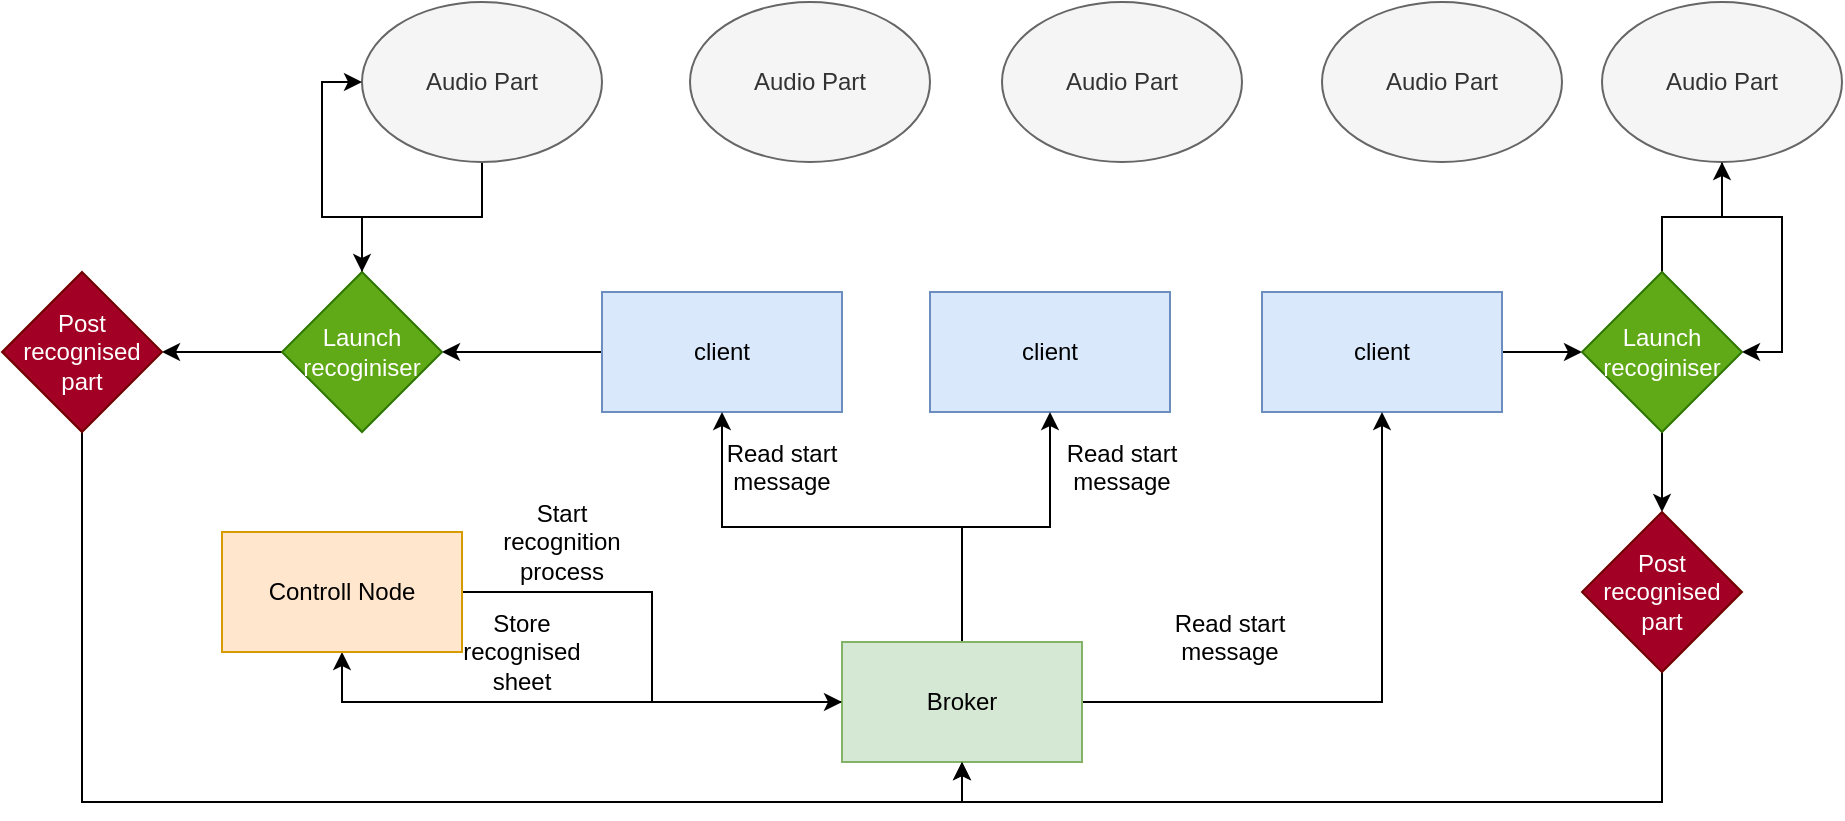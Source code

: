 <mxfile version="24.7.14">
  <diagram name="Page-1" id="xXbXhviyOrBce3a_dLEJ">
    <mxGraphModel dx="2140" dy="653" grid="1" gridSize="10" guides="1" tooltips="1" connect="1" arrows="1" fold="1" page="1" pageScale="1" pageWidth="827" pageHeight="1169" math="0" shadow="0">
      <root>
        <mxCell id="0" />
        <mxCell id="1" parent="0" />
        <mxCell id="6WYc1Q-pi8hKk1SLj2NP-27" style="edgeStyle=orthogonalEdgeStyle;rounded=0;orthogonalLoop=1;jettySize=auto;html=1;" parent="1" source="6WYc1Q-pi8hKk1SLj2NP-1" target="6WYc1Q-pi8hKk1SLj2NP-28" edge="1">
          <mxGeometry relative="1" as="geometry">
            <mxPoint x="180" y="195" as="targetPoint" />
          </mxGeometry>
        </mxCell>
        <mxCell id="6WYc1Q-pi8hKk1SLj2NP-1" value="client" style="rounded=0;whiteSpace=wrap;html=1;fillColor=#dae8fc;strokeColor=#6c8ebf;" parent="1" vertex="1">
          <mxGeometry x="250" y="165" width="120" height="60" as="geometry" />
        </mxCell>
        <mxCell id="6WYc1Q-pi8hKk1SLj2NP-32" style="edgeStyle=orthogonalEdgeStyle;rounded=0;orthogonalLoop=1;jettySize=auto;html=1;entryX=0;entryY=0.5;entryDx=0;entryDy=0;" parent="1" source="6WYc1Q-pi8hKk1SLj2NP-2" target="6WYc1Q-pi8hKk1SLj2NP-31" edge="1">
          <mxGeometry relative="1" as="geometry" />
        </mxCell>
        <mxCell id="6WYc1Q-pi8hKk1SLj2NP-2" value="client" style="rounded=0;whiteSpace=wrap;html=1;fillColor=#dae8fc;strokeColor=#6c8ebf;" parent="1" vertex="1">
          <mxGeometry x="580" y="165" width="120" height="60" as="geometry" />
        </mxCell>
        <mxCell id="6WYc1Q-pi8hKk1SLj2NP-3" value="client" style="rounded=0;whiteSpace=wrap;html=1;fillColor=#dae8fc;strokeColor=#6c8ebf;" parent="1" vertex="1">
          <mxGeometry x="414" y="165" width="120" height="60" as="geometry" />
        </mxCell>
        <mxCell id="6WYc1Q-pi8hKk1SLj2NP-20" style="edgeStyle=orthogonalEdgeStyle;rounded=0;orthogonalLoop=1;jettySize=auto;html=1;" parent="1" source="6WYc1Q-pi8hKk1SLj2NP-4" target="6WYc1Q-pi8hKk1SLj2NP-1" edge="1">
          <mxGeometry relative="1" as="geometry" />
        </mxCell>
        <mxCell id="6WYc1Q-pi8hKk1SLj2NP-21" style="edgeStyle=orthogonalEdgeStyle;rounded=0;orthogonalLoop=1;jettySize=auto;html=1;entryX=0.5;entryY=1;entryDx=0;entryDy=0;" parent="1" source="6WYc1Q-pi8hKk1SLj2NP-4" target="6WYc1Q-pi8hKk1SLj2NP-3" edge="1">
          <mxGeometry relative="1" as="geometry" />
        </mxCell>
        <mxCell id="6WYc1Q-pi8hKk1SLj2NP-22" style="edgeStyle=orthogonalEdgeStyle;rounded=0;orthogonalLoop=1;jettySize=auto;html=1;" parent="1" source="6WYc1Q-pi8hKk1SLj2NP-4" target="6WYc1Q-pi8hKk1SLj2NP-2" edge="1">
          <mxGeometry relative="1" as="geometry" />
        </mxCell>
        <mxCell id="BtrkUjkgntKWPuiUZITq-1" style="edgeStyle=orthogonalEdgeStyle;rounded=0;orthogonalLoop=1;jettySize=auto;html=1;entryX=0.5;entryY=1;entryDx=0;entryDy=0;" edge="1" parent="1" source="6WYc1Q-pi8hKk1SLj2NP-4" target="6WYc1Q-pi8hKk1SLj2NP-5">
          <mxGeometry relative="1" as="geometry" />
        </mxCell>
        <mxCell id="6WYc1Q-pi8hKk1SLj2NP-4" value="Broker" style="rounded=0;whiteSpace=wrap;html=1;fillColor=#d5e8d4;strokeColor=#82b366;" parent="1" vertex="1">
          <mxGeometry x="370" y="340" width="120" height="60" as="geometry" />
        </mxCell>
        <mxCell id="6WYc1Q-pi8hKk1SLj2NP-18" style="edgeStyle=orthogonalEdgeStyle;rounded=0;orthogonalLoop=1;jettySize=auto;html=1;entryX=0;entryY=0.5;entryDx=0;entryDy=0;" parent="1" source="6WYc1Q-pi8hKk1SLj2NP-5" target="6WYc1Q-pi8hKk1SLj2NP-4" edge="1">
          <mxGeometry relative="1" as="geometry" />
        </mxCell>
        <mxCell id="6WYc1Q-pi8hKk1SLj2NP-5" value="Controll Node" style="rounded=0;whiteSpace=wrap;html=1;fillColor=#ffe6cc;strokeColor=#d79b00;" parent="1" vertex="1">
          <mxGeometry x="60" y="285" width="120" height="60" as="geometry" />
        </mxCell>
        <mxCell id="6WYc1Q-pi8hKk1SLj2NP-30" style="edgeStyle=orthogonalEdgeStyle;rounded=0;orthogonalLoop=1;jettySize=auto;html=1;entryX=0.5;entryY=0;entryDx=0;entryDy=0;" parent="1" source="6WYc1Q-pi8hKk1SLj2NP-7" target="6WYc1Q-pi8hKk1SLj2NP-28" edge="1">
          <mxGeometry relative="1" as="geometry" />
        </mxCell>
        <mxCell id="6WYc1Q-pi8hKk1SLj2NP-7" value="Audio Part" style="ellipse;whiteSpace=wrap;html=1;fillColor=#f5f5f5;fontColor=#333333;strokeColor=#666666;" parent="1" vertex="1">
          <mxGeometry x="130" y="20" width="120" height="80" as="geometry" />
        </mxCell>
        <mxCell id="6WYc1Q-pi8hKk1SLj2NP-14" value="Audio Part" style="ellipse;whiteSpace=wrap;html=1;fillColor=#f5f5f5;fontColor=#333333;strokeColor=#666666;" parent="1" vertex="1">
          <mxGeometry x="294" y="20" width="120" height="80" as="geometry" />
        </mxCell>
        <mxCell id="6WYc1Q-pi8hKk1SLj2NP-15" value="Audio Part" style="ellipse;whiteSpace=wrap;html=1;fillColor=#f5f5f5;fontColor=#333333;strokeColor=#666666;" parent="1" vertex="1">
          <mxGeometry x="450" y="20" width="120" height="80" as="geometry" />
        </mxCell>
        <mxCell id="6WYc1Q-pi8hKk1SLj2NP-16" value="Audio Part" style="ellipse;whiteSpace=wrap;html=1;fillColor=#f5f5f5;fontColor=#333333;strokeColor=#666666;" parent="1" vertex="1">
          <mxGeometry x="610" y="20" width="120" height="80" as="geometry" />
        </mxCell>
        <mxCell id="6WYc1Q-pi8hKk1SLj2NP-34" style="edgeStyle=orthogonalEdgeStyle;rounded=0;orthogonalLoop=1;jettySize=auto;html=1;entryX=1;entryY=0.5;entryDx=0;entryDy=0;" parent="1" source="6WYc1Q-pi8hKk1SLj2NP-17" target="6WYc1Q-pi8hKk1SLj2NP-31" edge="1">
          <mxGeometry relative="1" as="geometry" />
        </mxCell>
        <mxCell id="6WYc1Q-pi8hKk1SLj2NP-17" value="Audio Part" style="ellipse;whiteSpace=wrap;html=1;fillColor=#f5f5f5;fontColor=#333333;strokeColor=#666666;" parent="1" vertex="1">
          <mxGeometry x="750" y="20" width="120" height="80" as="geometry" />
        </mxCell>
        <mxCell id="6WYc1Q-pi8hKk1SLj2NP-19" value="Start recognition process" style="text;html=1;align=center;verticalAlign=middle;whiteSpace=wrap;rounded=0;" parent="1" vertex="1">
          <mxGeometry x="200" y="275" width="60" height="30" as="geometry" />
        </mxCell>
        <mxCell id="6WYc1Q-pi8hKk1SLj2NP-23" value="Read start message&lt;div&gt;&lt;br&gt;&lt;/div&gt;" style="text;html=1;align=center;verticalAlign=middle;whiteSpace=wrap;rounded=0;" parent="1" vertex="1">
          <mxGeometry x="534" y="330" width="60" height="30" as="geometry" />
        </mxCell>
        <mxCell id="6WYc1Q-pi8hKk1SLj2NP-24" value="Read start message&lt;div&gt;&lt;br&gt;&lt;/div&gt;" style="text;html=1;align=center;verticalAlign=middle;whiteSpace=wrap;rounded=0;" parent="1" vertex="1">
          <mxGeometry x="480" y="245" width="60" height="30" as="geometry" />
        </mxCell>
        <mxCell id="6WYc1Q-pi8hKk1SLj2NP-25" value="Read start message&lt;div&gt;&lt;br&gt;&lt;/div&gt;" style="text;html=1;align=center;verticalAlign=middle;whiteSpace=wrap;rounded=0;" parent="1" vertex="1">
          <mxGeometry x="310" y="245" width="60" height="30" as="geometry" />
        </mxCell>
        <mxCell id="6WYc1Q-pi8hKk1SLj2NP-29" style="edgeStyle=orthogonalEdgeStyle;rounded=0;orthogonalLoop=1;jettySize=auto;html=1;entryX=0;entryY=0.5;entryDx=0;entryDy=0;" parent="1" source="6WYc1Q-pi8hKk1SLj2NP-28" target="6WYc1Q-pi8hKk1SLj2NP-7" edge="1">
          <mxGeometry relative="1" as="geometry" />
        </mxCell>
        <mxCell id="6WYc1Q-pi8hKk1SLj2NP-40" style="edgeStyle=orthogonalEdgeStyle;rounded=0;orthogonalLoop=1;jettySize=auto;html=1;entryX=1;entryY=0.5;entryDx=0;entryDy=0;" parent="1" source="6WYc1Q-pi8hKk1SLj2NP-28" target="6WYc1Q-pi8hKk1SLj2NP-39" edge="1">
          <mxGeometry relative="1" as="geometry" />
        </mxCell>
        <mxCell id="6WYc1Q-pi8hKk1SLj2NP-28" value="Launch recoginiser" style="rhombus;whiteSpace=wrap;html=1;fillColor=#60a917;fontColor=#ffffff;strokeColor=#2D7600;" parent="1" vertex="1">
          <mxGeometry x="90" y="155" width="80" height="80" as="geometry" />
        </mxCell>
        <mxCell id="6WYc1Q-pi8hKk1SLj2NP-33" style="edgeStyle=orthogonalEdgeStyle;rounded=0;orthogonalLoop=1;jettySize=auto;html=1;" parent="1" source="6WYc1Q-pi8hKk1SLj2NP-31" target="6WYc1Q-pi8hKk1SLj2NP-17" edge="1">
          <mxGeometry relative="1" as="geometry" />
        </mxCell>
        <mxCell id="6WYc1Q-pi8hKk1SLj2NP-37" style="edgeStyle=orthogonalEdgeStyle;rounded=0;orthogonalLoop=1;jettySize=auto;html=1;entryX=0.5;entryY=0;entryDx=0;entryDy=0;" parent="1" source="6WYc1Q-pi8hKk1SLj2NP-31" target="6WYc1Q-pi8hKk1SLj2NP-36" edge="1">
          <mxGeometry relative="1" as="geometry" />
        </mxCell>
        <mxCell id="6WYc1Q-pi8hKk1SLj2NP-31" value="Launch recoginiser" style="rhombus;whiteSpace=wrap;html=1;fillColor=#60a917;fontColor=#ffffff;strokeColor=#2D7600;" parent="1" vertex="1">
          <mxGeometry x="740" y="155" width="80" height="80" as="geometry" />
        </mxCell>
        <mxCell id="6WYc1Q-pi8hKk1SLj2NP-38" style="edgeStyle=orthogonalEdgeStyle;rounded=0;orthogonalLoop=1;jettySize=auto;html=1;entryX=0.5;entryY=1;entryDx=0;entryDy=0;" parent="1" source="6WYc1Q-pi8hKk1SLj2NP-36" target="6WYc1Q-pi8hKk1SLj2NP-4" edge="1">
          <mxGeometry relative="1" as="geometry">
            <Array as="points">
              <mxPoint x="780" y="420" />
              <mxPoint x="430" y="420" />
            </Array>
          </mxGeometry>
        </mxCell>
        <mxCell id="6WYc1Q-pi8hKk1SLj2NP-36" value="Post recognised part" style="rhombus;whiteSpace=wrap;html=1;fillColor=#a20025;fontColor=#ffffff;strokeColor=#6F0000;" parent="1" vertex="1">
          <mxGeometry x="740" y="275" width="80" height="80" as="geometry" />
        </mxCell>
        <mxCell id="6WYc1Q-pi8hKk1SLj2NP-41" style="edgeStyle=orthogonalEdgeStyle;rounded=0;orthogonalLoop=1;jettySize=auto;html=1;entryX=0.5;entryY=1;entryDx=0;entryDy=0;" parent="1" source="6WYc1Q-pi8hKk1SLj2NP-39" target="6WYc1Q-pi8hKk1SLj2NP-4" edge="1">
          <mxGeometry relative="1" as="geometry">
            <Array as="points">
              <mxPoint x="-10" y="420" />
              <mxPoint x="430" y="420" />
            </Array>
          </mxGeometry>
        </mxCell>
        <mxCell id="6WYc1Q-pi8hKk1SLj2NP-39" value="Post recognised part" style="rhombus;whiteSpace=wrap;html=1;fillColor=#a20025;fontColor=#ffffff;strokeColor=#6F0000;" parent="1" vertex="1">
          <mxGeometry x="-50" y="155" width="80" height="80" as="geometry" />
        </mxCell>
        <mxCell id="BtrkUjkgntKWPuiUZITq-2" value="Store recognised sheet" style="text;html=1;align=center;verticalAlign=middle;whiteSpace=wrap;rounded=0;" vertex="1" parent="1">
          <mxGeometry x="180" y="330" width="60" height="30" as="geometry" />
        </mxCell>
      </root>
    </mxGraphModel>
  </diagram>
</mxfile>
